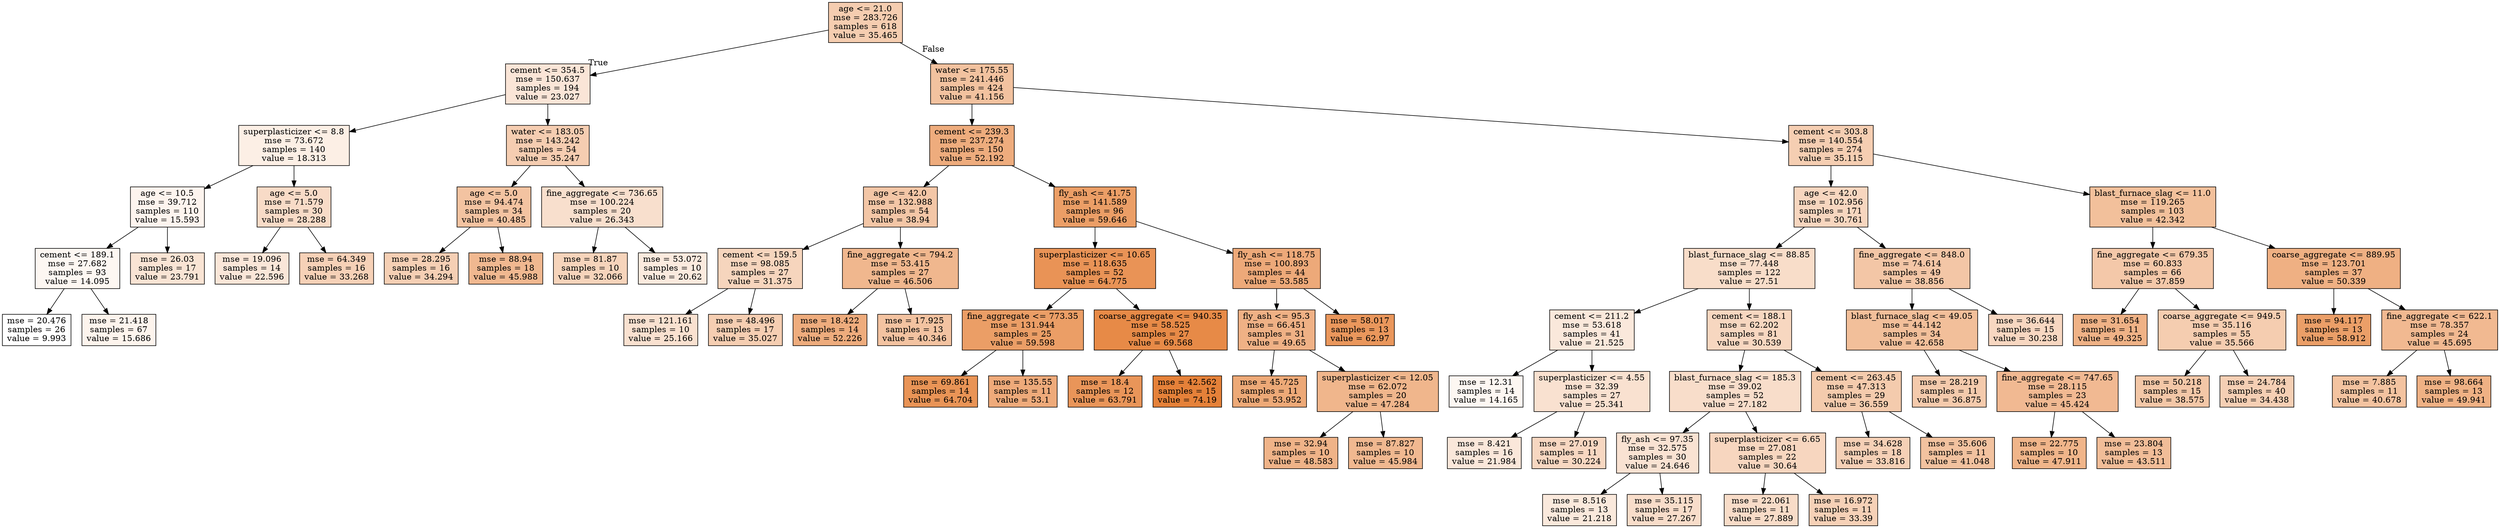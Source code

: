 digraph Tree {
node [shape=box, style="filled", color="black"] ;
0 [label="age <= 21.0\nmse = 283.726\nsamples = 618\nvalue = 35.465", fillcolor="#f5cdb0"] ;
1 [label="cement <= 354.5\nmse = 150.637\nsamples = 194\nvalue = 23.027", fillcolor="#fae5d7"] ;
0 -> 1 [labeldistance=2.5, labelangle=45, headlabel="True"] ;
2 [label="superplasticizer <= 8.8\nmse = 73.672\nsamples = 140\nvalue = 18.313", fillcolor="#fcefe5"] ;
1 -> 2 ;
3 [label="age <= 10.5\nmse = 39.712\nsamples = 110\nvalue = 15.593", fillcolor="#fdf4ee"] ;
2 -> 3 ;
4 [label="cement <= 189.1\nmse = 27.682\nsamples = 93\nvalue = 14.095", fillcolor="#fdf7f2"] ;
3 -> 4 ;
5 [label="mse = 20.476\nsamples = 26\nvalue = 9.993", fillcolor="#ffffff"] ;
4 -> 5 ;
6 [label="mse = 21.418\nsamples = 67\nvalue = 15.686", fillcolor="#fdf4ed"] ;
4 -> 6 ;
7 [label="mse = 26.03\nsamples = 17\nvalue = 23.791", fillcolor="#f9e4d4"] ;
3 -> 7 ;
8 [label="age <= 5.0\nmse = 71.579\nsamples = 30\nvalue = 28.288", fillcolor="#f8dbc7"] ;
2 -> 8 ;
9 [label="mse = 19.096\nsamples = 14\nvalue = 22.596", fillcolor="#fae6d8"] ;
8 -> 9 ;
10 [label="mse = 64.349\nsamples = 16\nvalue = 33.268", fillcolor="#f6d1b7"] ;
8 -> 10 ;
11 [label="water <= 183.05\nmse = 143.242\nsamples = 54\nvalue = 35.247", fillcolor="#f5cdb1"] ;
1 -> 11 ;
12 [label="age <= 5.0\nmse = 94.474\nsamples = 34\nvalue = 40.485", fillcolor="#f3c3a1"] ;
11 -> 12 ;
13 [label="mse = 28.295\nsamples = 16\nvalue = 34.294", fillcolor="#f5cfb4"] ;
12 -> 13 ;
14 [label="mse = 88.94\nsamples = 18\nvalue = 45.988", fillcolor="#f0b890"] ;
12 -> 14 ;
15 [label="fine_aggregate <= 736.65\nmse = 100.224\nsamples = 20\nvalue = 26.343", fillcolor="#f8dfcd"] ;
11 -> 15 ;
16 [label="mse = 81.87\nsamples = 10\nvalue = 32.066", fillcolor="#f6d4bb"] ;
15 -> 16 ;
17 [label="mse = 53.072\nsamples = 10\nvalue = 20.62", fillcolor="#fbeade"] ;
15 -> 17 ;
18 [label="water <= 175.55\nmse = 241.446\nsamples = 424\nvalue = 41.156", fillcolor="#f2c29f"] ;
0 -> 18 [labeldistance=2.5, labelangle=-45, headlabel="False"] ;
19 [label="cement <= 239.3\nmse = 237.274\nsamples = 150\nvalue = 52.192", fillcolor="#eeac7d"] ;
18 -> 19 ;
20 [label="age <= 42.0\nmse = 132.988\nsamples = 54\nvalue = 38.94", fillcolor="#f3c6a6"] ;
19 -> 20 ;
21 [label="cement <= 159.5\nmse = 98.085\nsamples = 27\nvalue = 31.375", fillcolor="#f6d5bd"] ;
20 -> 21 ;
22 [label="mse = 121.161\nsamples = 10\nvalue = 25.166", fillcolor="#f9e1d0"] ;
21 -> 22 ;
23 [label="mse = 48.496\nsamples = 17\nvalue = 35.027", fillcolor="#f5ceb2"] ;
21 -> 23 ;
24 [label="fine_aggregate <= 794.2\nmse = 53.415\nsamples = 27\nvalue = 46.506", fillcolor="#f0b78e"] ;
20 -> 24 ;
25 [label="mse = 18.422\nsamples = 14\nvalue = 52.226", fillcolor="#eeac7d"] ;
24 -> 25 ;
26 [label="mse = 17.925\nsamples = 13\nvalue = 40.346", fillcolor="#f3c3a1"] ;
24 -> 26 ;
27 [label="fly_ash <= 41.75\nmse = 141.589\nsamples = 96\nvalue = 59.646", fillcolor="#eb9e66"] ;
19 -> 27 ;
28 [label="superplasticizer <= 10.65\nmse = 118.635\nsamples = 52\nvalue = 64.775", fillcolor="#e99356"] ;
27 -> 28 ;
29 [label="fine_aggregate <= 773.35\nmse = 131.944\nsamples = 25\nvalue = 59.598", fillcolor="#eb9e66"] ;
28 -> 29 ;
30 [label="mse = 69.861\nsamples = 14\nvalue = 64.704", fillcolor="#e99456"] ;
29 -> 30 ;
31 [label="mse = 135.55\nsamples = 11\nvalue = 53.1", fillcolor="#eeaa7a"] ;
29 -> 31 ;
32 [label="coarse_aggregate <= 940.35\nmse = 58.525\nsamples = 27\nvalue = 69.568", fillcolor="#e78a47"] ;
28 -> 32 ;
33 [label="mse = 18.4\nsamples = 12\nvalue = 63.791", fillcolor="#e99559"] ;
32 -> 33 ;
34 [label="mse = 42.562\nsamples = 15\nvalue = 74.19", fillcolor="#e58139"] ;
32 -> 34 ;
35 [label="fly_ash <= 118.75\nmse = 100.893\nsamples = 44\nvalue = 53.585", fillcolor="#eda979"] ;
27 -> 35 ;
36 [label="fly_ash <= 95.3\nmse = 66.451\nsamples = 31\nvalue = 49.65", fillcolor="#efb185"] ;
35 -> 36 ;
37 [label="mse = 45.725\nsamples = 11\nvalue = 53.952", fillcolor="#eda977"] ;
36 -> 37 ;
38 [label="superplasticizer <= 12.05\nmse = 62.072\nsamples = 20\nvalue = 47.284", fillcolor="#f0b68c"] ;
36 -> 38 ;
39 [label="mse = 32.94\nsamples = 10\nvalue = 48.583", fillcolor="#efb388"] ;
38 -> 39 ;
40 [label="mse = 87.827\nsamples = 10\nvalue = 45.984", fillcolor="#f0b890"] ;
38 -> 40 ;
41 [label="mse = 58.017\nsamples = 13\nvalue = 62.97", fillcolor="#ea975c"] ;
35 -> 41 ;
42 [label="cement <= 303.8\nmse = 140.554\nsamples = 274\nvalue = 35.115", fillcolor="#f5ceb2"] ;
18 -> 42 ;
43 [label="age <= 42.0\nmse = 102.956\nsamples = 171\nvalue = 30.761", fillcolor="#f7d6bf"] ;
42 -> 43 ;
44 [label="blast_furnace_slag <= 88.85\nmse = 77.448\nsamples = 122\nvalue = 27.51", fillcolor="#f8ddc9"] ;
43 -> 44 ;
45 [label="cement <= 211.2\nmse = 53.618\nsamples = 41\nvalue = 21.525", fillcolor="#fae8db"] ;
44 -> 45 ;
46 [label="mse = 12.31\nsamples = 14\nvalue = 14.165", fillcolor="#fdf7f2"] ;
45 -> 46 ;
47 [label="superplasticizer <= 4.55\nmse = 32.39\nsamples = 27\nvalue = 25.341", fillcolor="#f9e1d0"] ;
45 -> 47 ;
48 [label="mse = 8.421\nsamples = 16\nvalue = 21.984", fillcolor="#fae7da"] ;
47 -> 48 ;
49 [label="mse = 27.019\nsamples = 11\nvalue = 30.224", fillcolor="#f7d7c1"] ;
47 -> 49 ;
50 [label="cement <= 188.1\nmse = 62.202\nsamples = 81\nvalue = 30.539", fillcolor="#f7d7c0"] ;
44 -> 50 ;
51 [label="blast_furnace_slag <= 185.3\nmse = 39.02\nsamples = 52\nvalue = 27.182", fillcolor="#f8ddca"] ;
50 -> 51 ;
52 [label="fly_ash <= 97.35\nmse = 32.575\nsamples = 30\nvalue = 24.646", fillcolor="#f9e2d2"] ;
51 -> 52 ;
53 [label="mse = 8.516\nsamples = 13\nvalue = 21.218", fillcolor="#fae9dc"] ;
52 -> 53 ;
54 [label="mse = 35.115\nsamples = 17\nvalue = 27.267", fillcolor="#f8ddca"] ;
52 -> 54 ;
55 [label="superplasticizer <= 6.65\nmse = 27.081\nsamples = 22\nvalue = 30.64", fillcolor="#f7d6bf"] ;
51 -> 55 ;
56 [label="mse = 22.061\nsamples = 11\nvalue = 27.889", fillcolor="#f8dcc8"] ;
55 -> 56 ;
57 [label="mse = 16.972\nsamples = 11\nvalue = 33.39", fillcolor="#f6d1b7"] ;
55 -> 57 ;
58 [label="cement <= 263.45\nmse = 47.313\nsamples = 29\nvalue = 36.559", fillcolor="#f4cbad"] ;
50 -> 58 ;
59 [label="mse = 34.628\nsamples = 18\nvalue = 33.816", fillcolor="#f5d0b6"] ;
58 -> 59 ;
60 [label="mse = 35.606\nsamples = 11\nvalue = 41.048", fillcolor="#f2c29f"] ;
58 -> 60 ;
61 [label="fine_aggregate <= 848.0\nmse = 74.614\nsamples = 49\nvalue = 38.856", fillcolor="#f3c6a6"] ;
43 -> 61 ;
62 [label="blast_furnace_slag <= 49.05\nmse = 44.142\nsamples = 34\nvalue = 42.658", fillcolor="#f2bf9a"] ;
61 -> 62 ;
63 [label="mse = 28.219\nsamples = 11\nvalue = 36.875", fillcolor="#f4caac"] ;
62 -> 63 ;
64 [label="fine_aggregate <= 747.65\nmse = 28.115\nsamples = 23\nvalue = 45.424", fillcolor="#f1b992"] ;
62 -> 64 ;
65 [label="mse = 22.775\nsamples = 10\nvalue = 47.911", fillcolor="#f0b58a"] ;
64 -> 65 ;
66 [label="mse = 23.804\nsamples = 13\nvalue = 43.511", fillcolor="#f1bd98"] ;
64 -> 66 ;
67 [label="mse = 36.644\nsamples = 15\nvalue = 30.238", fillcolor="#f7d7c1"] ;
61 -> 67 ;
68 [label="blast_furnace_slag <= 11.0\nmse = 119.265\nsamples = 103\nvalue = 42.342", fillcolor="#f2c09b"] ;
42 -> 68 ;
69 [label="fine_aggregate <= 679.35\nmse = 60.833\nsamples = 66\nvalue = 37.859", fillcolor="#f4c8a9"] ;
68 -> 69 ;
70 [label="mse = 31.654\nsamples = 11\nvalue = 49.325", fillcolor="#efb286"] ;
69 -> 70 ;
71 [label="coarse_aggregate <= 949.5\nmse = 35.116\nsamples = 55\nvalue = 35.566", fillcolor="#f5cdb0"] ;
69 -> 71 ;
72 [label="mse = 50.218\nsamples = 15\nvalue = 38.575", fillcolor="#f3c7a7"] ;
71 -> 72 ;
73 [label="mse = 24.784\nsamples = 40\nvalue = 34.438", fillcolor="#f5cfb4"] ;
71 -> 73 ;
74 [label="coarse_aggregate <= 889.95\nmse = 123.701\nsamples = 37\nvalue = 50.339", fillcolor="#efb083"] ;
68 -> 74 ;
75 [label="mse = 94.117\nsamples = 13\nvalue = 58.912", fillcolor="#eb9f68"] ;
74 -> 75 ;
76 [label="fine_aggregate <= 622.1\nmse = 78.357\nsamples = 24\nvalue = 45.695", fillcolor="#f1b991"] ;
74 -> 76 ;
77 [label="mse = 7.885\nsamples = 11\nvalue = 40.678", fillcolor="#f3c3a0"] ;
76 -> 77 ;
78 [label="mse = 98.664\nsamples = 13\nvalue = 49.941", fillcolor="#efb184"] ;
76 -> 78 ;
}